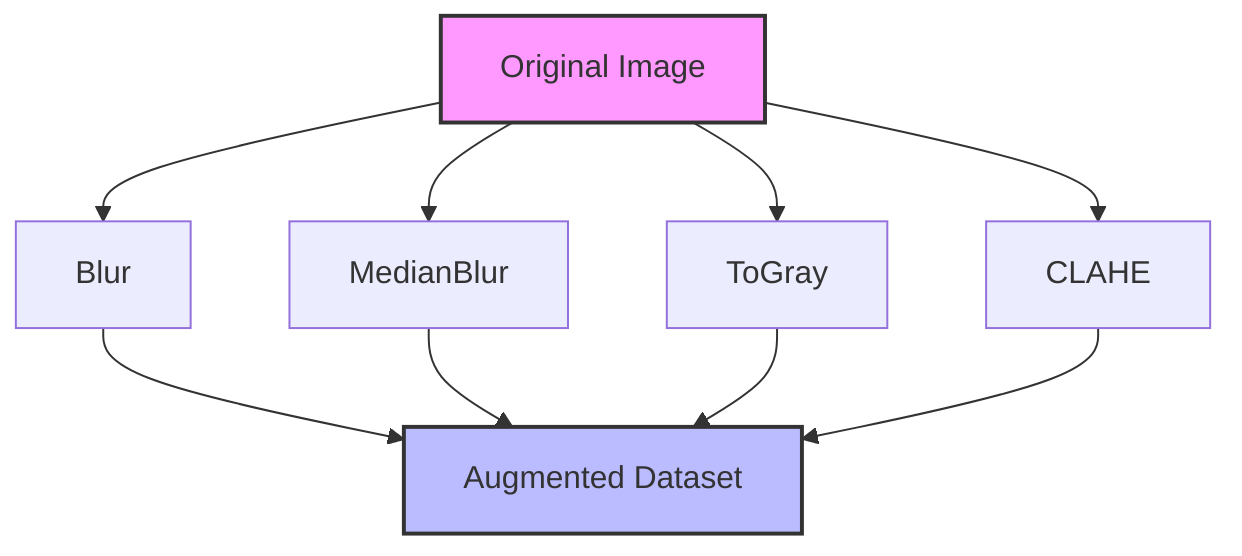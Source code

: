 graph TD
    A[Original Image] --> B[Blur]
    A --> C[MedianBlur]
    A --> D[ToGray]
    A --> E[CLAHE]
    
    B --> F[Augmented Dataset]
    C --> F
    D --> F
    E --> F
    
    style A fill:#f9f,stroke:#333,stroke-width:2px
    style F fill:#bbf,stroke:#333,stroke-width:2px